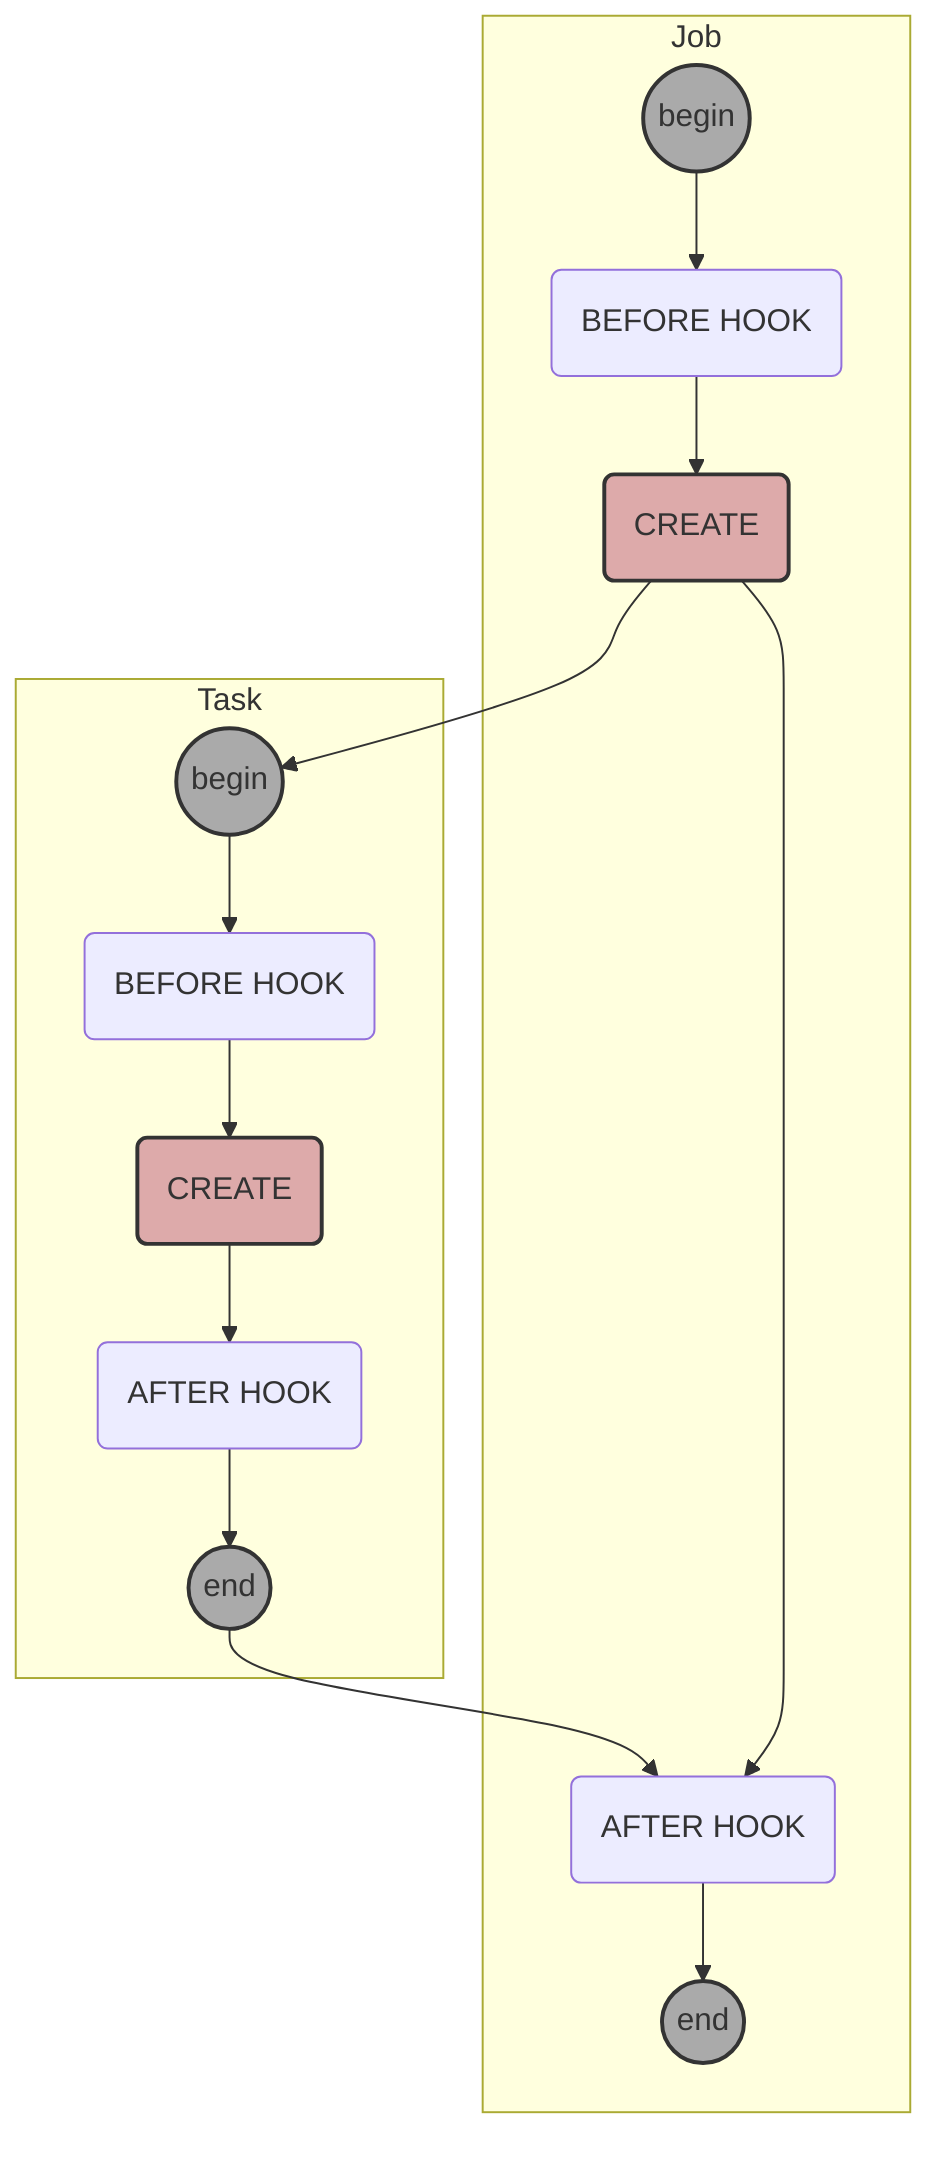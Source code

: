 graph BR
    createJob--> beginTask
    endTask --> afterHookJob
    subgraph Job
        beginJob(("begin"))-->beforeHookJob("BEFORE HOOK")
        beforeHookJob --> createJob("CREATE")
        createJob --> afterHookJob("AFTER HOOK")
        afterHookJob--> endJob(("end"))
    end
    subgraph Task
        beginTask(("begin")) -->beforeHookTask("BEFORE HOOK")
        beforeHookTask --> createTask("CREATE")
         createTask -->afterHookTask("AFTER HOOK")
         afterHookTask--> endTask(("end"))
    end

classDef process fill:#AAA,stroke:#333,stroke-width:2px;
classDef create fill:#DAA,stroke:#333,stroke-width:2px;
class beginJob,endJob,beginTask,endTask process
class createJob,createTask create